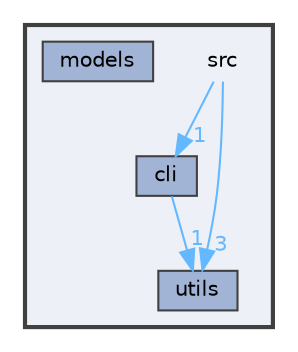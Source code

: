 digraph "src"
{
 // LATEX_PDF_SIZE
  bgcolor="transparent";
  edge [fontname=Helvetica,fontsize=10,labelfontname=Helvetica,labelfontsize=10];
  node [fontname=Helvetica,fontsize=10,shape=box,height=0.2,width=0.4];
  compound=true
  subgraph clusterdir_68267d1309a1af8e8297ef4c3efbcdba {
    graph [ bgcolor="#edf0f7", pencolor="grey25", label="", fontname=Helvetica,fontsize=10 style="filled,bold", URL="dir_68267d1309a1af8e8297ef4c3efbcdba.html",tooltip=""]
    dir_68267d1309a1af8e8297ef4c3efbcdba [shape=plaintext, label="src"];
  dir_b78fdfbbb632ce54d070469d6a721373 [label="cli", fillcolor="#a2b4d6", color="grey25", style="filled", URL="dir_b78fdfbbb632ce54d070469d6a721373.html",tooltip=""];
  dir_bdeba5f06b852fec80257c0bf4c3c36e [label="models", fillcolor="#a2b4d6", color="grey25", style="filled", URL="dir_bdeba5f06b852fec80257c0bf4c3c36e.html",tooltip=""];
  dir_313caf1132e152dd9b58bea13a4052ca [label="utils", fillcolor="#a2b4d6", color="grey25", style="filled", URL="dir_313caf1132e152dd9b58bea13a4052ca.html",tooltip=""];
  }
  dir_68267d1309a1af8e8297ef4c3efbcdba->dir_313caf1132e152dd9b58bea13a4052ca [headlabel="3", labeldistance=1.5 headhref="dir_000002_000003.html" href="dir_000002_000003.html" color="steelblue1" fontcolor="steelblue1"];
  dir_68267d1309a1af8e8297ef4c3efbcdba->dir_b78fdfbbb632ce54d070469d6a721373 [headlabel="1", labeldistance=1.5 headhref="dir_000002_000000.html" href="dir_000002_000000.html" color="steelblue1" fontcolor="steelblue1"];
  dir_b78fdfbbb632ce54d070469d6a721373->dir_313caf1132e152dd9b58bea13a4052ca [headlabel="1", labeldistance=1.5 headhref="dir_000000_000003.html" href="dir_000000_000003.html" color="steelblue1" fontcolor="steelblue1"];
}
